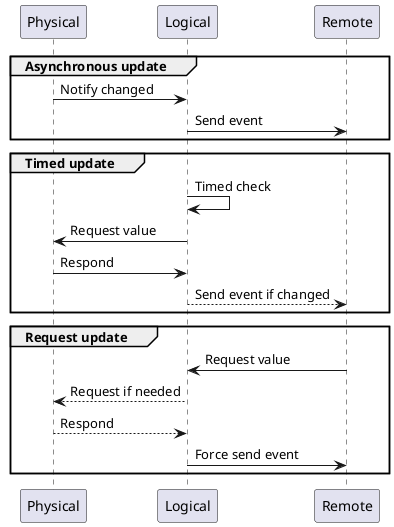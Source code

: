 @startuml
participant Physical
participant Logical
participant Remote

group Asynchronous update
    Physical -> Logical: Notify changed
    Logical -> Remote: Send event
end

group Timed update
    Logical -> Logical: Timed check
    Logical -> Physical: Request value
    Physical -> Logical: Respond
    Logical --> Remote: Send event if changed
end

group Request update
    Remote -> Logical: Request value
    Logical --> Physical: Request if needed
    Physical --> Logical: Respond
    Logical -> Remote: Force send event
end

@enduml